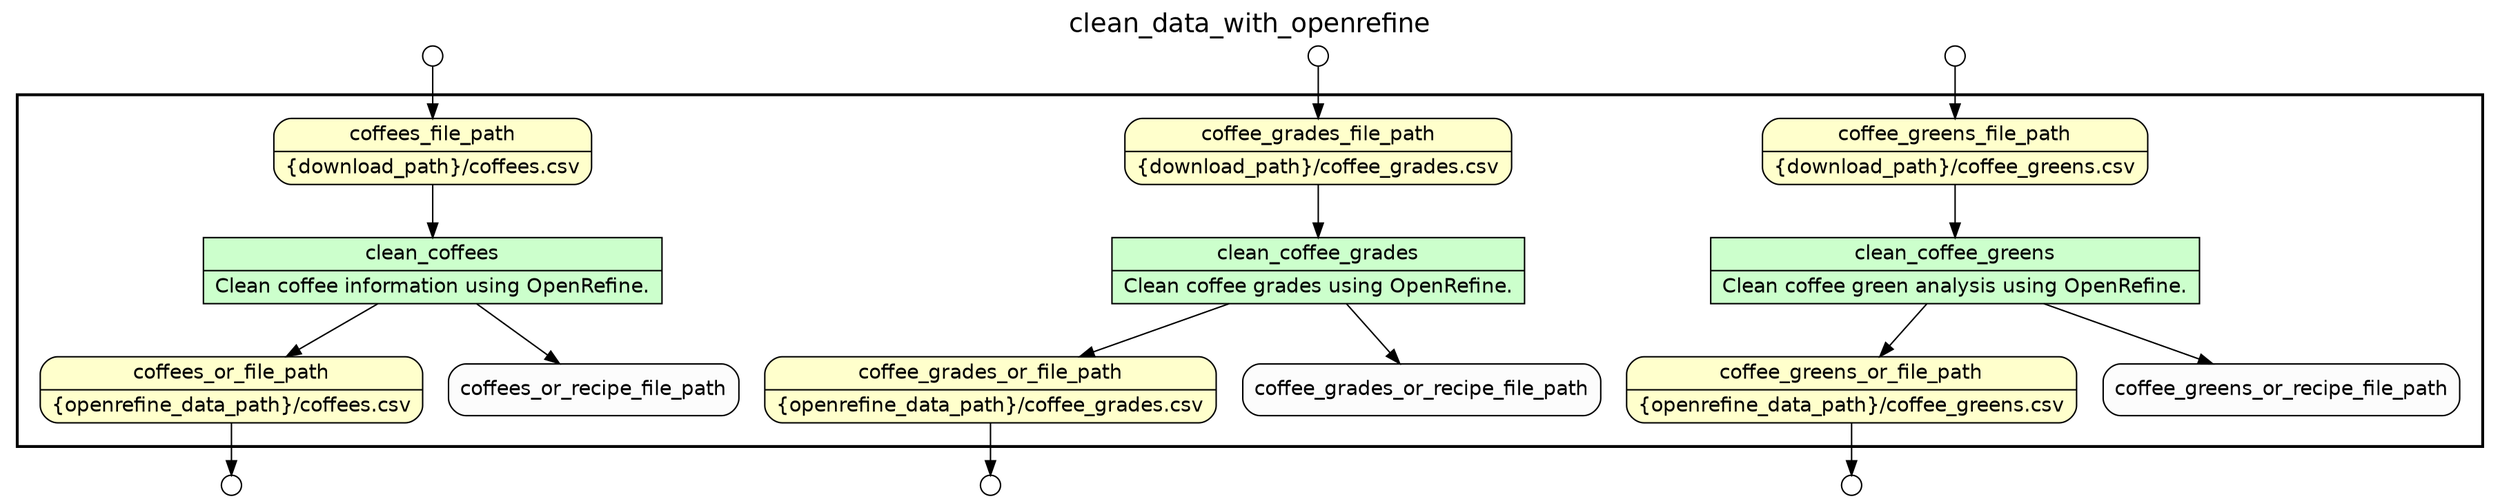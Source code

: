 
/* Start of top-level graph */
digraph Workflow {
rankdir=TB

/* Title for graph */
fontname=Helvetica; fontsize=18; labelloc=t
label=clean_data_with_openrefine

/* Start of double cluster for drawing box around nodes in workflow */
subgraph cluster_workflow_box_outer { label=""; color=black; penwidth=2
subgraph cluster_workflow_box_inner { label=""; penwidth=0

/* Style for nodes representing atomic programs in workflow */
node[shape=box style=filled fillcolor="#CCFFCC" peripheries=1 fontname=Helvetica]

/* Nodes representing atomic programs in workflow */

/* Style for nodes representing composite programs (sub-workflows) in workflow */
node[shape=box style=filled fillcolor="#CCFFCC" peripheries=2 fontname=Helvetica]

/* Nodes representing composite programs (sub-workflows) in workflow */
clean_coffees [shape=record rankdir=LR label="{<f0> clean_coffees |<f1> Clean coffee information using OpenRefine.}"];
clean_coffee_grades [shape=record rankdir=LR label="{<f0> clean_coffee_grades |<f1> Clean coffee grades using OpenRefine.}"];
clean_coffee_greens [shape=record rankdir=LR label="{<f0> clean_coffee_greens |<f1> Clean coffee green analysis using OpenRefine.}"];

/* Style for nodes representing non-parameter data channels in workflow */
node[shape=box style="rounded,filled" fillcolor="#FFFFCC" peripheries=1 fontname=Helvetica]

/* Nodes for non-parameter data channels in workflow */
coffees_file_path [shape=record rankdir=LR label="{<f0> coffees_file_path |<f1> \{download_path\}/coffees.csv}"];
coffee_grades_file_path [shape=record rankdir=LR label="{<f0> coffee_grades_file_path |<f1> \{download_path\}/coffee_grades.csv}"];
coffee_greens_file_path [shape=record rankdir=LR label="{<f0> coffee_greens_file_path |<f1> \{download_path\}/coffee_greens.csv}"];
coffees_or_file_path [shape=record rankdir=LR label="{<f0> coffees_or_file_path |<f1> \{openrefine_data_path\}/coffees.csv}"];
coffee_grades_or_file_path [shape=record rankdir=LR label="{<f0> coffee_grades_or_file_path |<f1> \{openrefine_data_path\}/coffee_grades.csv}"];
coffee_greens_or_file_path [shape=record rankdir=LR label="{<f0> coffee_greens_or_file_path |<f1> \{openrefine_data_path\}/coffee_greens.csv}"];

/* Style for nodes representing parameter channels in workflow */
node[shape=box style="rounded,filled" fillcolor="#FCFCFC" peripheries=1 fontname=Helvetica]

/* Nodes representing parameter channels in workflow */

/* Edges representing connections between programs and channels */
clean_coffees -> coffees_or_file_path
clean_coffees -> coffees_or_recipe_file_path
coffees_file_path -> clean_coffees
clean_coffee_grades -> coffee_grades_or_file_path
clean_coffee_grades -> coffee_grades_or_recipe_file_path
coffee_grades_file_path -> clean_coffee_grades
clean_coffee_greens -> coffee_greens_or_file_path
clean_coffee_greens -> coffee_greens_or_recipe_file_path
coffee_greens_file_path -> clean_coffee_greens

/* End of double cluster for drawing box around nodes in workflow */
}}

/* Style for nodes representing workflow input ports */
node[shape=circle style="rounded,filled" fillcolor="#FFFFFF" peripheries=1 fontname=Helvetica width=0.2]

/* Nodes representing workflow input ports */
coffees_file_path_input_port [label=""]
coffee_grades_file_path_input_port [label=""]
coffee_greens_file_path_input_port [label=""]

/* Style for nodes representing workflow output ports */
node[shape=circle style="rounded,filled" fillcolor="#FFFFFF" peripheries=1 fontname=Helvetica width=0.2]

/* Nodes representing workflow output ports */
coffees_or_file_path_output_port [label=""]
coffee_grades_or_file_path_output_port [label=""]
coffee_greens_or_file_path_output_port [label=""]

/* Edges from input ports to channels */
coffees_file_path_input_port -> coffees_file_path
coffee_grades_file_path_input_port -> coffee_grades_file_path
coffee_greens_file_path_input_port -> coffee_greens_file_path

/* Edges from channels to output ports */
coffees_or_file_path -> coffees_or_file_path_output_port
coffee_grades_or_file_path -> coffee_grades_or_file_path_output_port
coffee_greens_or_file_path -> coffee_greens_or_file_path_output_port

/* End of top-level graph */
}
